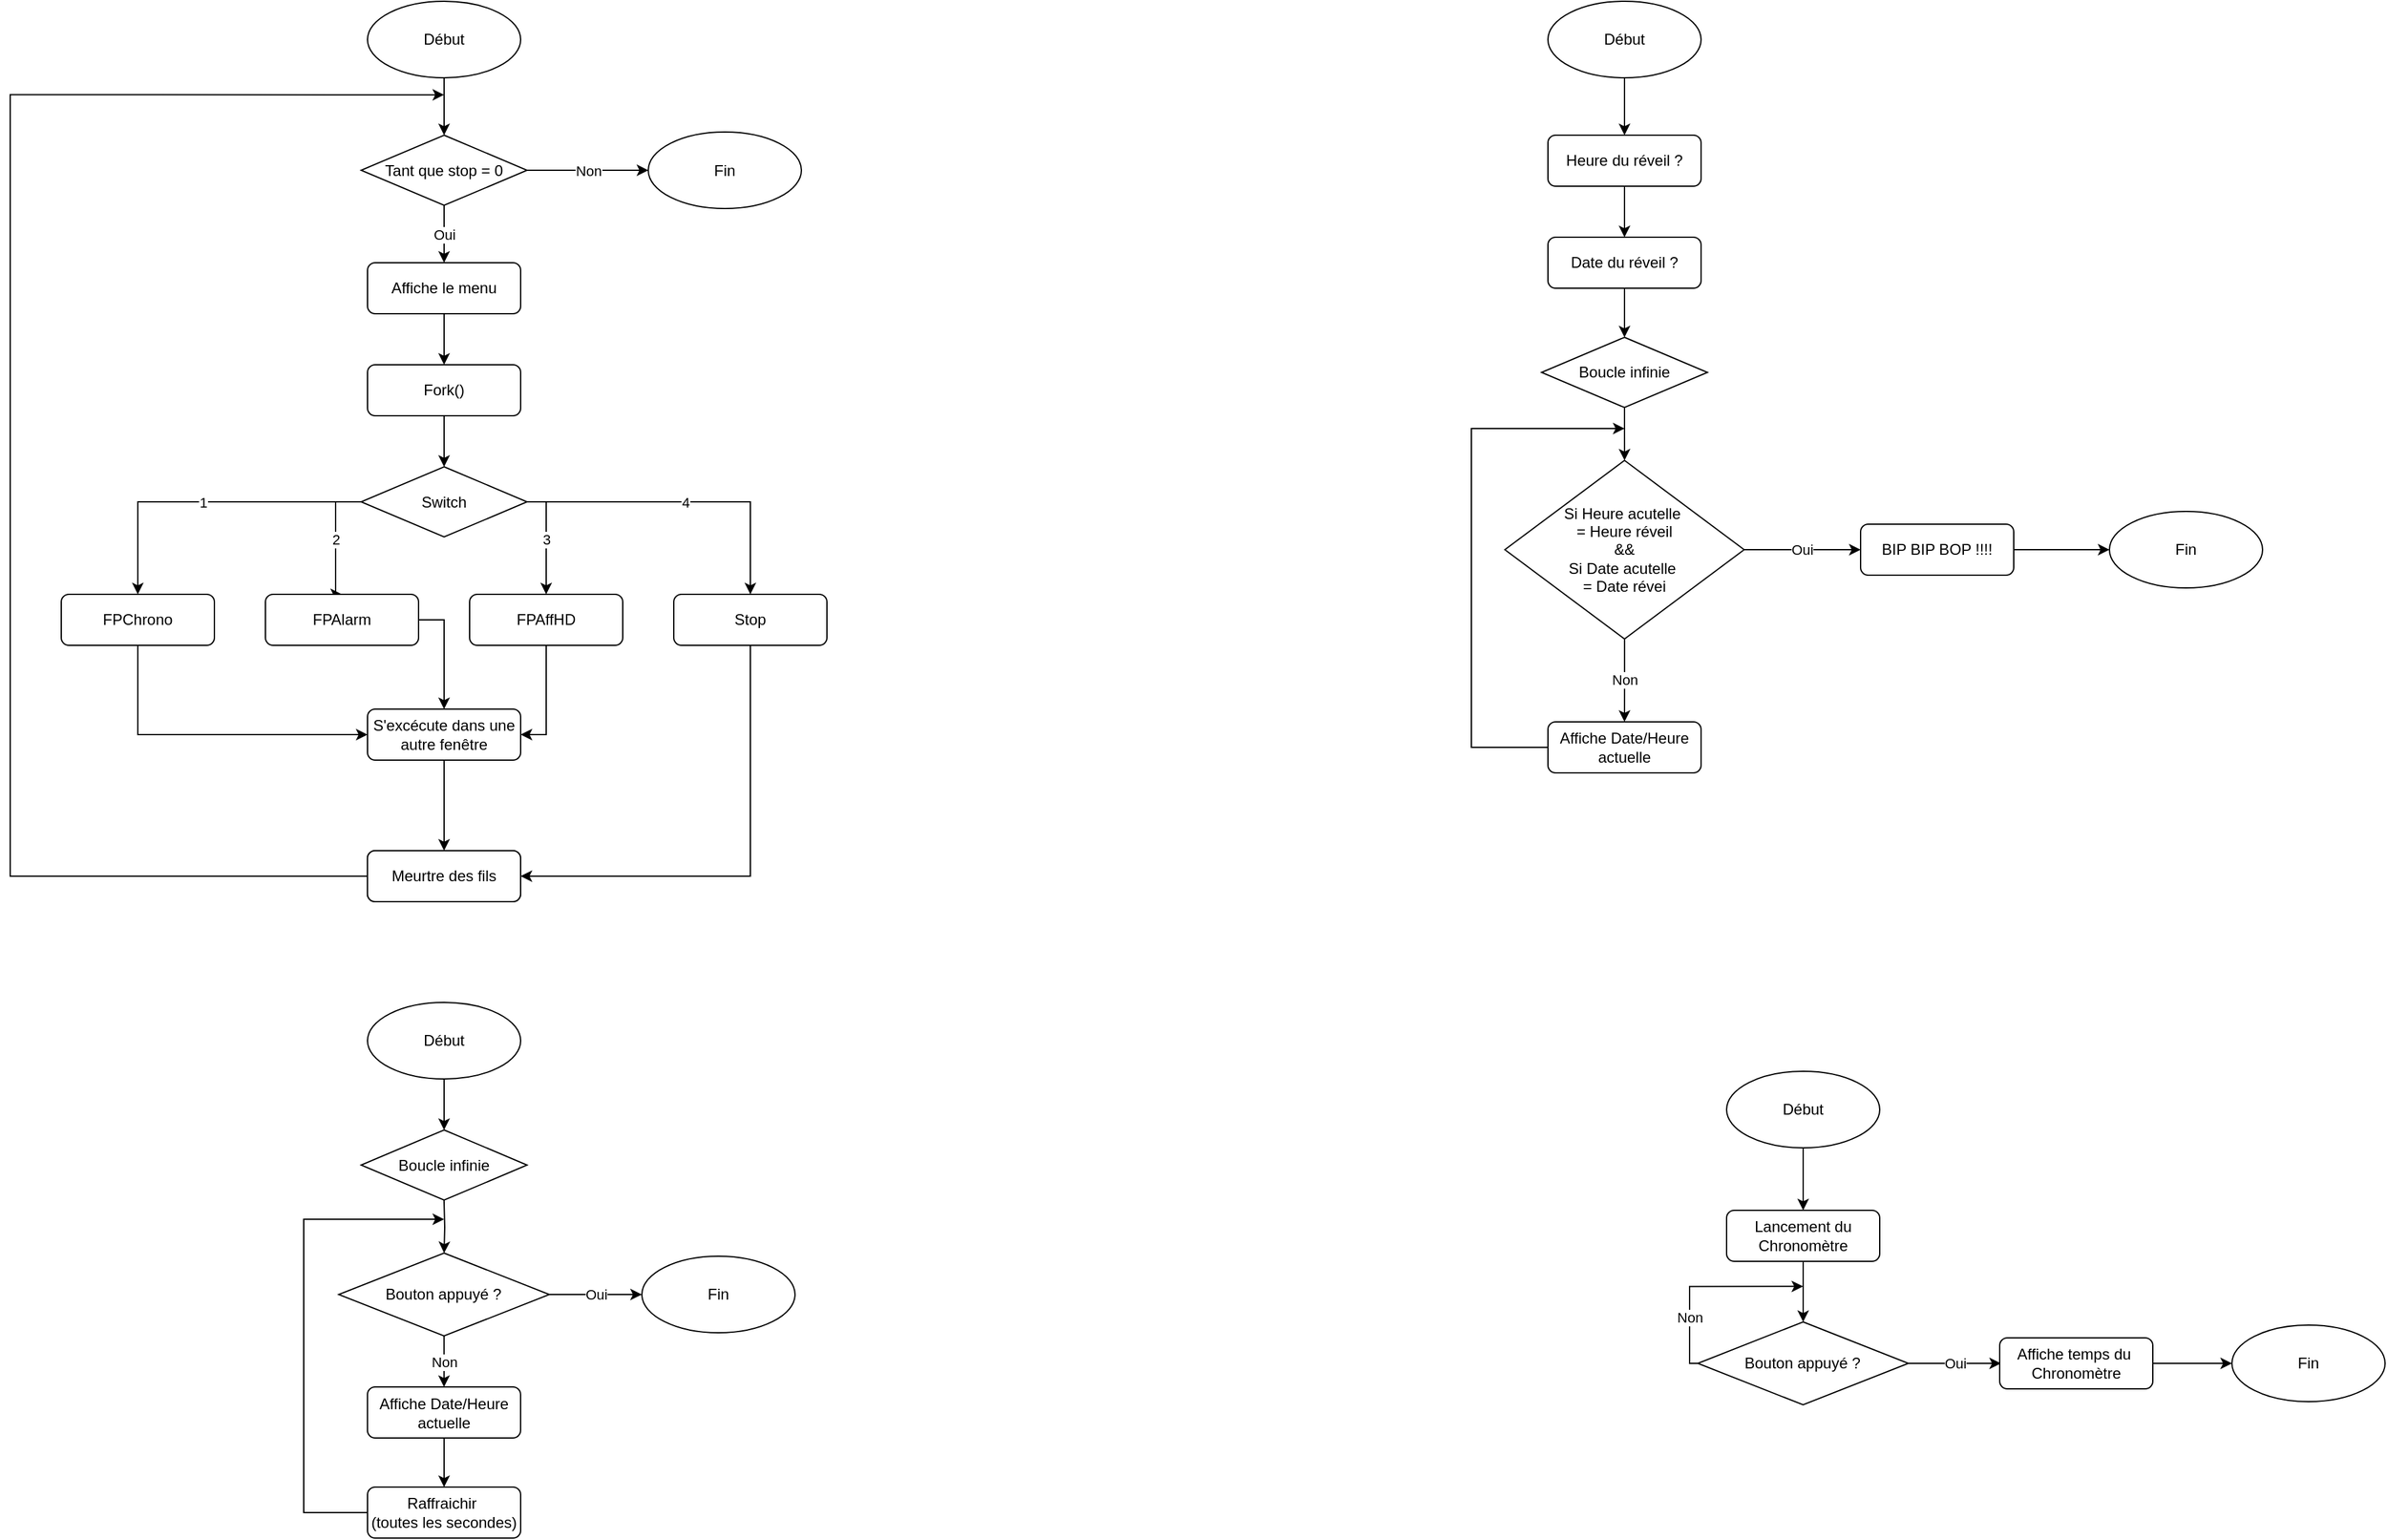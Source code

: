 <mxfile version="16.5.1" type="device"><diagram id="ZwxuxirPppAGRS32z7pP" name="Page-1"><mxGraphModel dx="2188" dy="1331" grid="0" gridSize="5" guides="1" tooltips="1" connect="1" arrows="1" fold="1" page="1" pageScale="1" pageWidth="1169" pageHeight="827" math="0" shadow="0"><root><mxCell id="0"/><mxCell id="1" parent="0"/><mxCell id="gqx1jnCJmoY9hXpy94Qd-6" style="edgeStyle=orthogonalEdgeStyle;rounded=0;orthogonalLoop=1;jettySize=auto;html=1;entryX=0.5;entryY=0;entryDx=0;entryDy=0;" edge="1" parent="1" source="gqx1jnCJmoY9hXpy94Qd-1" target="gqx1jnCJmoY9hXpy94Qd-3"><mxGeometry relative="1" as="geometry"/></mxCell><mxCell id="gqx1jnCJmoY9hXpy94Qd-1" value="Début" style="ellipse;whiteSpace=wrap;html=1;" vertex="1" parent="1"><mxGeometry x="1425" y="95" width="120" height="60" as="geometry"/></mxCell><mxCell id="gqx1jnCJmoY9hXpy94Qd-7" style="edgeStyle=orthogonalEdgeStyle;rounded=0;orthogonalLoop=1;jettySize=auto;html=1;entryX=0.5;entryY=0;entryDx=0;entryDy=0;" edge="1" parent="1" source="gqx1jnCJmoY9hXpy94Qd-3" target="gqx1jnCJmoY9hXpy94Qd-4"><mxGeometry relative="1" as="geometry"/></mxCell><mxCell id="gqx1jnCJmoY9hXpy94Qd-3" value="Heure du réveil ?" style="rounded=1;whiteSpace=wrap;html=1;" vertex="1" parent="1"><mxGeometry x="1425" y="200" width="120" height="40" as="geometry"/></mxCell><mxCell id="gqx1jnCJmoY9hXpy94Qd-8" style="edgeStyle=orthogonalEdgeStyle;rounded=0;orthogonalLoop=1;jettySize=auto;html=1;" edge="1" parent="1" source="gqx1jnCJmoY9hXpy94Qd-4" target="gqx1jnCJmoY9hXpy94Qd-5"><mxGeometry relative="1" as="geometry"/></mxCell><mxCell id="gqx1jnCJmoY9hXpy94Qd-4" value="Date du réveil ?" style="rounded=1;whiteSpace=wrap;html=1;" vertex="1" parent="1"><mxGeometry x="1425" y="280" width="120" height="40" as="geometry"/></mxCell><mxCell id="gqx1jnCJmoY9hXpy94Qd-10" style="edgeStyle=orthogonalEdgeStyle;rounded=0;orthogonalLoop=1;jettySize=auto;html=1;" edge="1" parent="1" source="gqx1jnCJmoY9hXpy94Qd-5" target="gqx1jnCJmoY9hXpy94Qd-9"><mxGeometry relative="1" as="geometry"/></mxCell><mxCell id="gqx1jnCJmoY9hXpy94Qd-5" value="Boucle infinie" style="rhombus;whiteSpace=wrap;html=1;" vertex="1" parent="1"><mxGeometry x="1420" y="358.5" width="130" height="55" as="geometry"/></mxCell><mxCell id="gqx1jnCJmoY9hXpy94Qd-12" value="Non" style="edgeStyle=orthogonalEdgeStyle;rounded=0;orthogonalLoop=1;jettySize=auto;html=1;entryX=0.5;entryY=0;entryDx=0;entryDy=0;" edge="1" parent="1" source="gqx1jnCJmoY9hXpy94Qd-9" target="gqx1jnCJmoY9hXpy94Qd-11"><mxGeometry relative="1" as="geometry"/></mxCell><mxCell id="gqx1jnCJmoY9hXpy94Qd-15" value="Oui" style="edgeStyle=orthogonalEdgeStyle;rounded=0;orthogonalLoop=1;jettySize=auto;html=1;" edge="1" parent="1" source="gqx1jnCJmoY9hXpy94Qd-9" target="gqx1jnCJmoY9hXpy94Qd-14"><mxGeometry relative="1" as="geometry"/></mxCell><mxCell id="gqx1jnCJmoY9hXpy94Qd-9" value="Si Heure acutelle&amp;nbsp;&lt;br&gt;= Heure réveil&lt;br&gt;&amp;amp;&amp;amp;&lt;br&gt;Si Date acutelle&amp;nbsp;&lt;br&gt;= Date révei" style="rhombus;whiteSpace=wrap;html=1;" vertex="1" parent="1"><mxGeometry x="1391.25" y="455" width="187.5" height="140" as="geometry"/></mxCell><mxCell id="gqx1jnCJmoY9hXpy94Qd-18" style="edgeStyle=orthogonalEdgeStyle;rounded=0;orthogonalLoop=1;jettySize=auto;html=1;" edge="1" parent="1" source="gqx1jnCJmoY9hXpy94Qd-11"><mxGeometry relative="1" as="geometry"><mxPoint x="1485" y="430" as="targetPoint"/><Array as="points"><mxPoint x="1365" y="680"/><mxPoint x="1365" y="430"/></Array></mxGeometry></mxCell><mxCell id="gqx1jnCJmoY9hXpy94Qd-11" value="Affiche Date/Heure actuelle" style="rounded=1;whiteSpace=wrap;html=1;" vertex="1" parent="1"><mxGeometry x="1425" y="660" width="120" height="40" as="geometry"/></mxCell><mxCell id="gqx1jnCJmoY9hXpy94Qd-17" style="edgeStyle=orthogonalEdgeStyle;rounded=0;orthogonalLoop=1;jettySize=auto;html=1;entryX=0;entryY=0.5;entryDx=0;entryDy=0;" edge="1" parent="1" source="gqx1jnCJmoY9hXpy94Qd-14" target="gqx1jnCJmoY9hXpy94Qd-16"><mxGeometry relative="1" as="geometry"/></mxCell><mxCell id="gqx1jnCJmoY9hXpy94Qd-14" value="BIP BIP BOP !!!!" style="rounded=1;whiteSpace=wrap;html=1;" vertex="1" parent="1"><mxGeometry x="1670" y="505" width="120" height="40" as="geometry"/></mxCell><mxCell id="gqx1jnCJmoY9hXpy94Qd-16" value="Fin" style="ellipse;whiteSpace=wrap;html=1;" vertex="1" parent="1"><mxGeometry x="1865" y="495" width="120" height="60" as="geometry"/></mxCell><mxCell id="gqx1jnCJmoY9hXpy94Qd-31" style="edgeStyle=orthogonalEdgeStyle;rounded=0;orthogonalLoop=1;jettySize=auto;html=1;entryX=0.5;entryY=0;entryDx=0;entryDy=0;" edge="1" parent="1" source="gqx1jnCJmoY9hXpy94Qd-19" target="gqx1jnCJmoY9hXpy94Qd-20"><mxGeometry relative="1" as="geometry"/></mxCell><mxCell id="gqx1jnCJmoY9hXpy94Qd-19" value="Début" style="ellipse;whiteSpace=wrap;html=1;" vertex="1" parent="1"><mxGeometry x="500" y="880" width="120" height="60" as="geometry"/></mxCell><mxCell id="gqx1jnCJmoY9hXpy94Qd-20" value="Boucle infinie" style="rhombus;whiteSpace=wrap;html=1;" vertex="1" parent="1"><mxGeometry x="495" y="980" width="130" height="55" as="geometry"/></mxCell><mxCell id="gqx1jnCJmoY9hXpy94Qd-22" style="edgeStyle=orthogonalEdgeStyle;rounded=0;orthogonalLoop=1;jettySize=auto;html=1;" edge="1" parent="1" target="gqx1jnCJmoY9hXpy94Qd-25"><mxGeometry relative="1" as="geometry"><mxPoint x="559.95" y="1035" as="sourcePoint"/></mxGeometry></mxCell><mxCell id="gqx1jnCJmoY9hXpy94Qd-23" value="Non" style="edgeStyle=orthogonalEdgeStyle;rounded=0;orthogonalLoop=1;jettySize=auto;html=1;entryX=0.5;entryY=0;entryDx=0;entryDy=0;" edge="1" parent="1" source="gqx1jnCJmoY9hXpy94Qd-25" target="gqx1jnCJmoY9hXpy94Qd-27"><mxGeometry relative="1" as="geometry"/></mxCell><mxCell id="gqx1jnCJmoY9hXpy94Qd-24" value="Oui" style="edgeStyle=orthogonalEdgeStyle;rounded=0;orthogonalLoop=1;jettySize=auto;html=1;" edge="1" parent="1" source="gqx1jnCJmoY9hXpy94Qd-25"><mxGeometry relative="1" as="geometry"><mxPoint x="714.95" y="1109" as="targetPoint"/></mxGeometry></mxCell><mxCell id="gqx1jnCJmoY9hXpy94Qd-25" value="Bouton appuyé ?" style="rhombus;whiteSpace=wrap;html=1;" vertex="1" parent="1"><mxGeometry x="477.45" y="1076.5" width="165" height="65" as="geometry"/></mxCell><mxCell id="gqx1jnCJmoY9hXpy94Qd-34" style="edgeStyle=orthogonalEdgeStyle;rounded=0;orthogonalLoop=1;jettySize=auto;html=1;" edge="1" parent="1" source="gqx1jnCJmoY9hXpy94Qd-27" target="gqx1jnCJmoY9hXpy94Qd-33"><mxGeometry relative="1" as="geometry"/></mxCell><mxCell id="gqx1jnCJmoY9hXpy94Qd-27" value="Affiche Date/Heure actuelle" style="rounded=1;whiteSpace=wrap;html=1;" vertex="1" parent="1"><mxGeometry x="499.95" y="1181.5" width="120" height="40" as="geometry"/></mxCell><mxCell id="gqx1jnCJmoY9hXpy94Qd-30" value="Fin" style="ellipse;whiteSpace=wrap;html=1;" vertex="1" parent="1"><mxGeometry x="715" y="1079" width="120" height="60" as="geometry"/></mxCell><mxCell id="gqx1jnCJmoY9hXpy94Qd-35" style="edgeStyle=orthogonalEdgeStyle;rounded=0;orthogonalLoop=1;jettySize=auto;html=1;" edge="1" parent="1" source="gqx1jnCJmoY9hXpy94Qd-33"><mxGeometry relative="1" as="geometry"><mxPoint x="560" y="1050" as="targetPoint"/><Array as="points"><mxPoint x="450" y="1280"/><mxPoint x="450" y="1050"/></Array></mxGeometry></mxCell><mxCell id="gqx1jnCJmoY9hXpy94Qd-33" value="Raffraichir&amp;nbsp;&lt;br&gt;(toutes les secondes)" style="rounded=1;whiteSpace=wrap;html=1;" vertex="1" parent="1"><mxGeometry x="500.0" y="1260" width="120" height="40" as="geometry"/></mxCell><mxCell id="gqx1jnCJmoY9hXpy94Qd-51" style="edgeStyle=orthogonalEdgeStyle;rounded=0;orthogonalLoop=1;jettySize=auto;html=1;entryX=0.5;entryY=0;entryDx=0;entryDy=0;" edge="1" parent="1" source="gqx1jnCJmoY9hXpy94Qd-37" target="gqx1jnCJmoY9hXpy94Qd-49"><mxGeometry relative="1" as="geometry"/></mxCell><mxCell id="gqx1jnCJmoY9hXpy94Qd-37" value="Début" style="ellipse;whiteSpace=wrap;html=1;" vertex="1" parent="1"><mxGeometry x="1565" y="934" width="120" height="60" as="geometry"/></mxCell><mxCell id="gqx1jnCJmoY9hXpy94Qd-39" style="edgeStyle=orthogonalEdgeStyle;rounded=0;orthogonalLoop=1;jettySize=auto;html=1;exitX=0.5;exitY=1;exitDx=0;exitDy=0;" edge="1" parent="1" target="gqx1jnCJmoY9hXpy94Qd-42" source="gqx1jnCJmoY9hXpy94Qd-49"><mxGeometry relative="1" as="geometry"><mxPoint x="1624.95" y="1089" as="sourcePoint"/></mxGeometry></mxCell><mxCell id="gqx1jnCJmoY9hXpy94Qd-41" value="Oui" style="edgeStyle=orthogonalEdgeStyle;rounded=0;orthogonalLoop=1;jettySize=auto;html=1;" edge="1" parent="1" source="gqx1jnCJmoY9hXpy94Qd-42"><mxGeometry relative="1" as="geometry"><mxPoint x="1779.95" y="1163" as="targetPoint"/></mxGeometry></mxCell><mxCell id="gqx1jnCJmoY9hXpy94Qd-52" value="Non" style="edgeStyle=orthogonalEdgeStyle;rounded=0;orthogonalLoop=1;jettySize=auto;html=1;" edge="1" parent="1" source="gqx1jnCJmoY9hXpy94Qd-42"><mxGeometry x="-0.455" relative="1" as="geometry"><mxPoint x="1624.95" y="1102.684" as="targetPoint"/><Array as="points"><mxPoint x="1536" y="1163"/><mxPoint x="1536" y="1103"/></Array><mxPoint as="offset"/></mxGeometry></mxCell><mxCell id="gqx1jnCJmoY9hXpy94Qd-42" value="Bouton appuyé ?" style="rhombus;whiteSpace=wrap;html=1;" vertex="1" parent="1"><mxGeometry x="1542.45" y="1130.5" width="165" height="65" as="geometry"/></mxCell><mxCell id="gqx1jnCJmoY9hXpy94Qd-45" value="Fin" style="ellipse;whiteSpace=wrap;html=1;" vertex="1" parent="1"><mxGeometry x="1961" y="1133" width="120" height="60" as="geometry"/></mxCell><mxCell id="gqx1jnCJmoY9hXpy94Qd-49" value="Lancement du Chronomètre" style="rounded=1;whiteSpace=wrap;html=1;" vertex="1" parent="1"><mxGeometry x="1565" y="1043" width="120" height="40" as="geometry"/></mxCell><mxCell id="gqx1jnCJmoY9hXpy94Qd-54" style="edgeStyle=orthogonalEdgeStyle;rounded=0;orthogonalLoop=1;jettySize=auto;html=1;entryX=0;entryY=0.5;entryDx=0;entryDy=0;" edge="1" parent="1" source="gqx1jnCJmoY9hXpy94Qd-53" target="gqx1jnCJmoY9hXpy94Qd-45"><mxGeometry relative="1" as="geometry"/></mxCell><mxCell id="gqx1jnCJmoY9hXpy94Qd-53" value="Affiche temps du&amp;nbsp;&lt;br&gt;Chronomètre" style="rounded=1;whiteSpace=wrap;html=1;" vertex="1" parent="1"><mxGeometry x="1779" y="1143" width="120" height="40" as="geometry"/></mxCell><mxCell id="gqx1jnCJmoY9hXpy94Qd-55" style="edgeStyle=orthogonalEdgeStyle;rounded=0;orthogonalLoop=1;jettySize=auto;html=1;entryX=0.5;entryY=0;entryDx=0;entryDy=0;" edge="1" parent="1" source="gqx1jnCJmoY9hXpy94Qd-56" target="gqx1jnCJmoY9hXpy94Qd-59"><mxGeometry relative="1" as="geometry"/></mxCell><mxCell id="gqx1jnCJmoY9hXpy94Qd-56" value="Début" style="ellipse;whiteSpace=wrap;html=1;" vertex="1" parent="1"><mxGeometry x="500" y="95" width="120" height="60" as="geometry"/></mxCell><mxCell id="gqx1jnCJmoY9hXpy94Qd-57" value="Non" style="edgeStyle=orthogonalEdgeStyle;rounded=0;orthogonalLoop=1;jettySize=auto;html=1;entryX=0;entryY=0.5;entryDx=0;entryDy=0;" edge="1" parent="1" source="gqx1jnCJmoY9hXpy94Qd-59" target="gqx1jnCJmoY9hXpy94Qd-60"><mxGeometry relative="1" as="geometry"/></mxCell><mxCell id="gqx1jnCJmoY9hXpy94Qd-58" value="Oui" style="edgeStyle=orthogonalEdgeStyle;rounded=0;orthogonalLoop=1;jettySize=auto;html=1;entryX=0.5;entryY=0;entryDx=0;entryDy=0;" edge="1" parent="1" source="gqx1jnCJmoY9hXpy94Qd-59" target="gqx1jnCJmoY9hXpy94Qd-62"><mxGeometry relative="1" as="geometry"/></mxCell><mxCell id="gqx1jnCJmoY9hXpy94Qd-59" value="Tant que stop = 0" style="rhombus;whiteSpace=wrap;html=1;" vertex="1" parent="1"><mxGeometry x="495" y="200" width="130" height="55" as="geometry"/></mxCell><mxCell id="gqx1jnCJmoY9hXpy94Qd-60" value="Fin" style="ellipse;whiteSpace=wrap;html=1;" vertex="1" parent="1"><mxGeometry x="720" y="197.5" width="120" height="60" as="geometry"/></mxCell><mxCell id="gqx1jnCJmoY9hXpy94Qd-61" value="" style="edgeStyle=orthogonalEdgeStyle;rounded=0;orthogonalLoop=1;jettySize=auto;html=1;" edge="1" parent="1" source="gqx1jnCJmoY9hXpy94Qd-62" target="gqx1jnCJmoY9hXpy94Qd-64"><mxGeometry relative="1" as="geometry"/></mxCell><mxCell id="gqx1jnCJmoY9hXpy94Qd-62" value="Affiche le menu" style="rounded=1;whiteSpace=wrap;html=1;" vertex="1" parent="1"><mxGeometry x="500" y="300" width="120" height="40" as="geometry"/></mxCell><mxCell id="gqx1jnCJmoY9hXpy94Qd-63" value="" style="edgeStyle=orthogonalEdgeStyle;rounded=0;orthogonalLoop=1;jettySize=auto;html=1;entryX=0.5;entryY=0;entryDx=0;entryDy=0;" edge="1" parent="1" source="gqx1jnCJmoY9hXpy94Qd-64" target="gqx1jnCJmoY9hXpy94Qd-69"><mxGeometry relative="1" as="geometry"><mxPoint x="560" y="510" as="targetPoint"/></mxGeometry></mxCell><mxCell id="gqx1jnCJmoY9hXpy94Qd-64" value="Fork()" style="rounded=1;whiteSpace=wrap;html=1;" vertex="1" parent="1"><mxGeometry x="500" y="380" width="120" height="40" as="geometry"/></mxCell><mxCell id="gqx1jnCJmoY9hXpy94Qd-65" value="2" style="edgeStyle=orthogonalEdgeStyle;rounded=0;orthogonalLoop=1;jettySize=auto;html=1;entryX=0.5;entryY=0;entryDx=0;entryDy=0;" edge="1" parent="1" source="gqx1jnCJmoY9hXpy94Qd-69" target="gqx1jnCJmoY9hXpy94Qd-71"><mxGeometry relative="1" as="geometry"><Array as="points"><mxPoint x="475" y="488"/><mxPoint x="475" y="560"/></Array></mxGeometry></mxCell><mxCell id="gqx1jnCJmoY9hXpy94Qd-66" value="1" style="edgeStyle=orthogonalEdgeStyle;rounded=0;orthogonalLoop=1;jettySize=auto;html=1;entryX=0.5;entryY=0;entryDx=0;entryDy=0;" edge="1" parent="1" source="gqx1jnCJmoY9hXpy94Qd-69" target="gqx1jnCJmoY9hXpy94Qd-73"><mxGeometry relative="1" as="geometry"/></mxCell><mxCell id="gqx1jnCJmoY9hXpy94Qd-67" value="3" style="edgeStyle=orthogonalEdgeStyle;rounded=0;orthogonalLoop=1;jettySize=auto;html=1;entryX=0.5;entryY=0;entryDx=0;entryDy=0;" edge="1" parent="1" source="gqx1jnCJmoY9hXpy94Qd-69" target="gqx1jnCJmoY9hXpy94Qd-75"><mxGeometry relative="1" as="geometry"><Array as="points"><mxPoint x="640" y="488"/></Array></mxGeometry></mxCell><mxCell id="gqx1jnCJmoY9hXpy94Qd-68" value="4" style="edgeStyle=orthogonalEdgeStyle;rounded=0;orthogonalLoop=1;jettySize=auto;html=1;" edge="1" parent="1" source="gqx1jnCJmoY9hXpy94Qd-69" target="gqx1jnCJmoY9hXpy94Qd-77"><mxGeometry relative="1" as="geometry"/></mxCell><mxCell id="gqx1jnCJmoY9hXpy94Qd-69" value="Switch" style="rhombus;whiteSpace=wrap;html=1;" vertex="1" parent="1"><mxGeometry x="495" y="460" width="130" height="55" as="geometry"/></mxCell><mxCell id="gqx1jnCJmoY9hXpy94Qd-84" style="edgeStyle=orthogonalEdgeStyle;rounded=0;orthogonalLoop=1;jettySize=auto;html=1;entryX=0.5;entryY=0;entryDx=0;entryDy=0;" edge="1" parent="1" source="gqx1jnCJmoY9hXpy94Qd-71" target="gqx1jnCJmoY9hXpy94Qd-82"><mxGeometry relative="1" as="geometry"><Array as="points"><mxPoint x="560" y="580"/></Array></mxGeometry></mxCell><mxCell id="gqx1jnCJmoY9hXpy94Qd-71" value="FPAlarm" style="rounded=1;whiteSpace=wrap;html=1;" vertex="1" parent="1"><mxGeometry x="420" y="560" width="120" height="40" as="geometry"/></mxCell><mxCell id="gqx1jnCJmoY9hXpy94Qd-83" style="edgeStyle=orthogonalEdgeStyle;rounded=0;orthogonalLoop=1;jettySize=auto;html=1;entryX=0;entryY=0.5;entryDx=0;entryDy=0;" edge="1" parent="1" source="gqx1jnCJmoY9hXpy94Qd-73" target="gqx1jnCJmoY9hXpy94Qd-82"><mxGeometry relative="1" as="geometry"><Array as="points"><mxPoint x="320" y="670"/></Array></mxGeometry></mxCell><mxCell id="gqx1jnCJmoY9hXpy94Qd-73" value="FPChrono" style="rounded=1;whiteSpace=wrap;html=1;" vertex="1" parent="1"><mxGeometry x="260" y="560" width="120" height="40" as="geometry"/></mxCell><mxCell id="gqx1jnCJmoY9hXpy94Qd-85" style="edgeStyle=orthogonalEdgeStyle;rounded=0;orthogonalLoop=1;jettySize=auto;html=1;entryX=1;entryY=0.5;entryDx=0;entryDy=0;" edge="1" parent="1" source="gqx1jnCJmoY9hXpy94Qd-75" target="gqx1jnCJmoY9hXpy94Qd-82"><mxGeometry relative="1" as="geometry"><Array as="points"><mxPoint x="640" y="670"/></Array></mxGeometry></mxCell><mxCell id="gqx1jnCJmoY9hXpy94Qd-75" value="FPAffHD" style="rounded=1;whiteSpace=wrap;html=1;" vertex="1" parent="1"><mxGeometry x="580" y="560" width="120" height="40" as="geometry"/></mxCell><mxCell id="gqx1jnCJmoY9hXpy94Qd-76" style="edgeStyle=orthogonalEdgeStyle;rounded=0;orthogonalLoop=1;jettySize=auto;html=1;entryX=1;entryY=0.5;entryDx=0;entryDy=0;" edge="1" parent="1" source="gqx1jnCJmoY9hXpy94Qd-77" target="gqx1jnCJmoY9hXpy94Qd-79"><mxGeometry relative="1" as="geometry"><Array as="points"><mxPoint x="800" y="781"/></Array></mxGeometry></mxCell><mxCell id="gqx1jnCJmoY9hXpy94Qd-77" value="Stop" style="rounded=1;whiteSpace=wrap;html=1;" vertex="1" parent="1"><mxGeometry x="740" y="560" width="120" height="40" as="geometry"/></mxCell><mxCell id="gqx1jnCJmoY9hXpy94Qd-78" style="edgeStyle=orthogonalEdgeStyle;rounded=0;orthogonalLoop=1;jettySize=auto;html=1;" edge="1" parent="1" source="gqx1jnCJmoY9hXpy94Qd-79"><mxGeometry relative="1" as="geometry"><mxPoint x="560" y="168.333" as="targetPoint"/><Array as="points"><mxPoint x="220" y="781"/><mxPoint x="220" y="168"/></Array></mxGeometry></mxCell><mxCell id="gqx1jnCJmoY9hXpy94Qd-79" value="Meurtre des fils" style="rounded=1;whiteSpace=wrap;html=1;" vertex="1" parent="1"><mxGeometry x="499.95" y="761" width="120" height="40" as="geometry"/></mxCell><mxCell id="gqx1jnCJmoY9hXpy94Qd-81" value="Meurtre des fils" style="rounded=1;whiteSpace=wrap;html=1;" vertex="1" parent="1"><mxGeometry x="499.95" y="761" width="120" height="40" as="geometry"/></mxCell><mxCell id="gqx1jnCJmoY9hXpy94Qd-86" style="edgeStyle=orthogonalEdgeStyle;rounded=0;orthogonalLoop=1;jettySize=auto;html=1;" edge="1" parent="1" source="gqx1jnCJmoY9hXpy94Qd-82" target="gqx1jnCJmoY9hXpy94Qd-81"><mxGeometry relative="1" as="geometry"/></mxCell><mxCell id="gqx1jnCJmoY9hXpy94Qd-82" value="S'excécute dans une autre fenêtre" style="rounded=1;whiteSpace=wrap;html=1;" vertex="1" parent="1"><mxGeometry x="500" y="650" width="120" height="40" as="geometry"/></mxCell></root></mxGraphModel></diagram></mxfile>